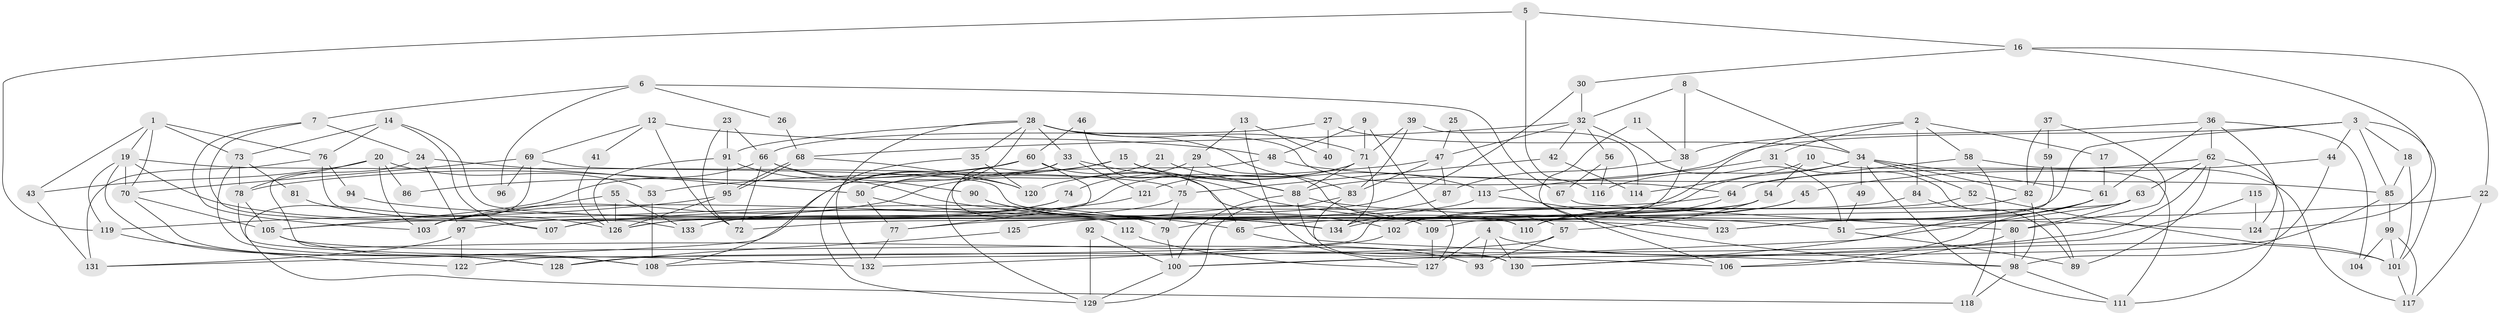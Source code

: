 // coarse degree distribution, {8: 0.09523809523809523, 4: 0.21428571428571427, 10: 0.11904761904761904, 18: 0.023809523809523808, 6: 0.14285714285714285, 7: 0.14285714285714285, 9: 0.07142857142857142, 12: 0.047619047619047616, 5: 0.07142857142857142, 2: 0.023809523809523808, 3: 0.047619047619047616}
// Generated by graph-tools (version 1.1) at 2025/51/03/04/25 22:51:05]
// undirected, 134 vertices, 268 edges
graph export_dot {
  node [color=gray90,style=filled];
  1;
  2;
  3;
  4;
  5;
  6;
  7;
  8;
  9;
  10;
  11;
  12;
  13;
  14;
  15;
  16;
  17;
  18;
  19;
  20;
  21;
  22;
  23;
  24;
  25;
  26;
  27;
  28;
  29;
  30;
  31;
  32;
  33;
  34;
  35;
  36;
  37;
  38;
  39;
  40;
  41;
  42;
  43;
  44;
  45;
  46;
  47;
  48;
  49;
  50;
  51;
  52;
  53;
  54;
  55;
  56;
  57;
  58;
  59;
  60;
  61;
  62;
  63;
  64;
  65;
  66;
  67;
  68;
  69;
  70;
  71;
  72;
  73;
  74;
  75;
  76;
  77;
  78;
  79;
  80;
  81;
  82;
  83;
  84;
  85;
  86;
  87;
  88;
  89;
  90;
  91;
  92;
  93;
  94;
  95;
  96;
  97;
  98;
  99;
  100;
  101;
  102;
  103;
  104;
  105;
  106;
  107;
  108;
  109;
  110;
  111;
  112;
  113;
  114;
  115;
  116;
  117;
  118;
  119;
  120;
  121;
  122;
  123;
  124;
  125;
  126;
  127;
  128;
  129;
  130;
  131;
  132;
  133;
  134;
  1 -- 76;
  1 -- 70;
  1 -- 19;
  1 -- 43;
  1 -- 73;
  2 -- 84;
  2 -- 79;
  2 -- 17;
  2 -- 31;
  2 -- 58;
  3 -- 85;
  3 -- 88;
  3 -- 18;
  3 -- 44;
  3 -- 101;
  3 -- 109;
  4 -- 130;
  4 -- 101;
  4 -- 93;
  4 -- 127;
  5 -- 119;
  5 -- 16;
  5 -- 116;
  6 -- 7;
  6 -- 67;
  6 -- 26;
  6 -- 96;
  7 -- 24;
  7 -- 107;
  7 -- 103;
  8 -- 34;
  8 -- 32;
  8 -- 38;
  9 -- 127;
  9 -- 71;
  9 -- 48;
  10 -- 111;
  10 -- 54;
  10 -- 114;
  11 -- 106;
  11 -- 38;
  12 -- 72;
  12 -- 48;
  12 -- 41;
  12 -- 69;
  13 -- 29;
  13 -- 127;
  13 -- 40;
  14 -- 73;
  14 -- 110;
  14 -- 76;
  14 -- 107;
  15 -- 88;
  15 -- 50;
  15 -- 86;
  15 -- 113;
  16 -- 30;
  16 -- 22;
  16 -- 124;
  17 -- 61;
  18 -- 101;
  18 -- 85;
  19 -- 70;
  19 -- 75;
  19 -- 79;
  19 -- 119;
  19 -- 128;
  20 -- 103;
  20 -- 78;
  20 -- 43;
  20 -- 53;
  20 -- 86;
  21 -- 103;
  21 -- 88;
  22 -- 117;
  22 -- 51;
  23 -- 91;
  23 -- 66;
  23 -- 72;
  24 -- 97;
  24 -- 50;
  24 -- 106;
  25 -- 47;
  25 -- 98;
  26 -- 68;
  27 -- 34;
  27 -- 66;
  27 -- 40;
  28 -- 33;
  28 -- 35;
  28 -- 50;
  28 -- 64;
  28 -- 71;
  28 -- 83;
  28 -- 91;
  28 -- 132;
  29 -- 75;
  29 -- 74;
  29 -- 57;
  30 -- 105;
  30 -- 32;
  31 -- 113;
  31 -- 89;
  32 -- 47;
  32 -- 68;
  32 -- 42;
  32 -- 51;
  32 -- 56;
  33 -- 131;
  33 -- 121;
  33 -- 51;
  33 -- 112;
  34 -- 111;
  34 -- 82;
  34 -- 49;
  34 -- 52;
  34 -- 61;
  34 -- 116;
  34 -- 122;
  35 -- 129;
  35 -- 120;
  36 -- 62;
  36 -- 61;
  36 -- 38;
  36 -- 104;
  36 -- 124;
  37 -- 82;
  37 -- 59;
  37 -- 80;
  38 -- 87;
  38 -- 134;
  39 -- 83;
  39 -- 114;
  39 -- 71;
  41 -- 126;
  42 -- 75;
  42 -- 114;
  43 -- 131;
  44 -- 98;
  44 -- 45;
  45 -- 134;
  45 -- 65;
  46 -- 65;
  46 -- 60;
  47 -- 53;
  47 -- 83;
  47 -- 87;
  48 -- 129;
  48 -- 85;
  49 -- 51;
  50 -- 65;
  50 -- 77;
  51 -- 89;
  52 -- 101;
  52 -- 102;
  53 -- 108;
  54 -- 126;
  54 -- 77;
  54 -- 57;
  55 -- 103;
  55 -- 126;
  55 -- 133;
  56 -- 116;
  56 -- 67;
  57 -- 93;
  57 -- 108;
  58 -- 64;
  58 -- 117;
  58 -- 118;
  59 -- 123;
  59 -- 82;
  60 -- 77;
  60 -- 108;
  60 -- 78;
  60 -- 110;
  61 -- 106;
  61 -- 123;
  61 -- 130;
  62 -- 64;
  62 -- 89;
  62 -- 63;
  62 -- 111;
  62 -- 128;
  63 -- 100;
  63 -- 72;
  63 -- 80;
  64 -- 107;
  64 -- 110;
  65 -- 93;
  66 -- 105;
  66 -- 72;
  66 -- 90;
  66 -- 120;
  67 -- 80;
  68 -- 120;
  68 -- 95;
  68 -- 95;
  69 -- 118;
  69 -- 70;
  69 -- 96;
  69 -- 123;
  70 -- 128;
  70 -- 105;
  71 -- 88;
  71 -- 107;
  71 -- 120;
  71 -- 121;
  71 -- 134;
  73 -- 78;
  73 -- 81;
  73 -- 108;
  74 -- 126;
  74 -- 97;
  75 -- 79;
  75 -- 133;
  76 -- 133;
  76 -- 94;
  76 -- 131;
  77 -- 132;
  78 -- 105;
  78 -- 132;
  79 -- 100;
  80 -- 98;
  80 -- 106;
  81 -- 126;
  82 -- 110;
  82 -- 98;
  83 -- 130;
  83 -- 129;
  84 -- 102;
  84 -- 89;
  85 -- 99;
  85 -- 100;
  87 -- 103;
  88 -- 124;
  88 -- 98;
  88 -- 100;
  90 -- 102;
  90 -- 109;
  91 -- 134;
  91 -- 95;
  91 -- 126;
  92 -- 100;
  92 -- 129;
  94 -- 134;
  95 -- 119;
  95 -- 126;
  97 -- 131;
  97 -- 122;
  98 -- 111;
  98 -- 118;
  99 -- 101;
  99 -- 104;
  99 -- 117;
  100 -- 129;
  101 -- 117;
  102 -- 132;
  105 -- 108;
  105 -- 130;
  109 -- 127;
  112 -- 127;
  113 -- 123;
  113 -- 125;
  115 -- 130;
  115 -- 124;
  119 -- 122;
  121 -- 133;
  125 -- 128;
}

